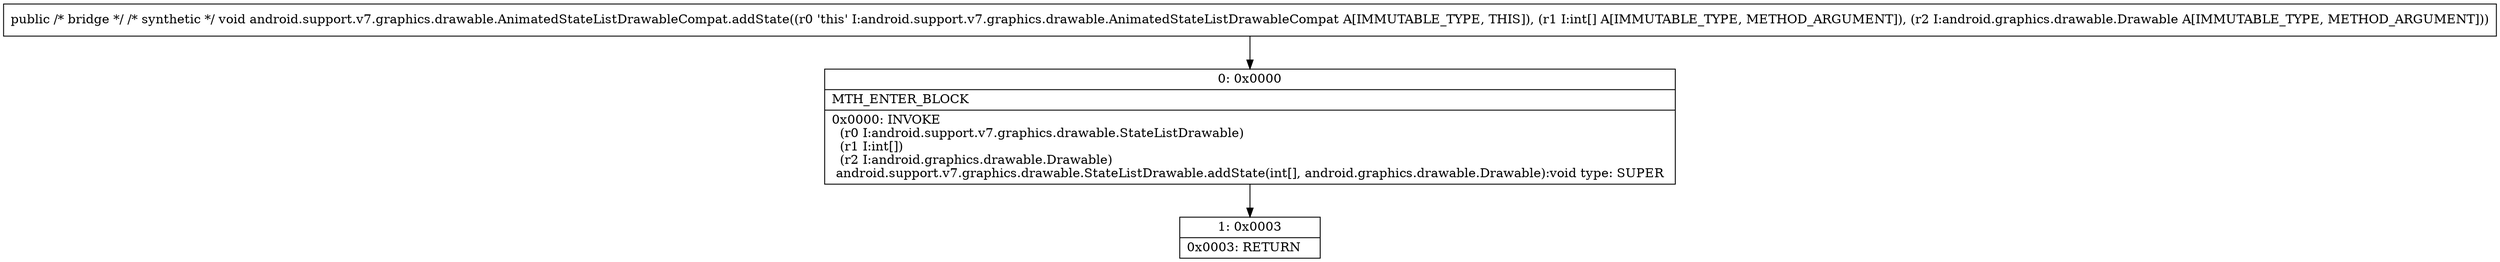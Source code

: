 digraph "CFG forandroid.support.v7.graphics.drawable.AnimatedStateListDrawableCompat.addState([ILandroid\/graphics\/drawable\/Drawable;)V" {
Node_0 [shape=record,label="{0\:\ 0x0000|MTH_ENTER_BLOCK\l|0x0000: INVOKE  \l  (r0 I:android.support.v7.graphics.drawable.StateListDrawable)\l  (r1 I:int[])\l  (r2 I:android.graphics.drawable.Drawable)\l android.support.v7.graphics.drawable.StateListDrawable.addState(int[], android.graphics.drawable.Drawable):void type: SUPER \l}"];
Node_1 [shape=record,label="{1\:\ 0x0003|0x0003: RETURN   \l}"];
MethodNode[shape=record,label="{public \/* bridge *\/ \/* synthetic *\/ void android.support.v7.graphics.drawable.AnimatedStateListDrawableCompat.addState((r0 'this' I:android.support.v7.graphics.drawable.AnimatedStateListDrawableCompat A[IMMUTABLE_TYPE, THIS]), (r1 I:int[] A[IMMUTABLE_TYPE, METHOD_ARGUMENT]), (r2 I:android.graphics.drawable.Drawable A[IMMUTABLE_TYPE, METHOD_ARGUMENT])) }"];
MethodNode -> Node_0;
Node_0 -> Node_1;
}

